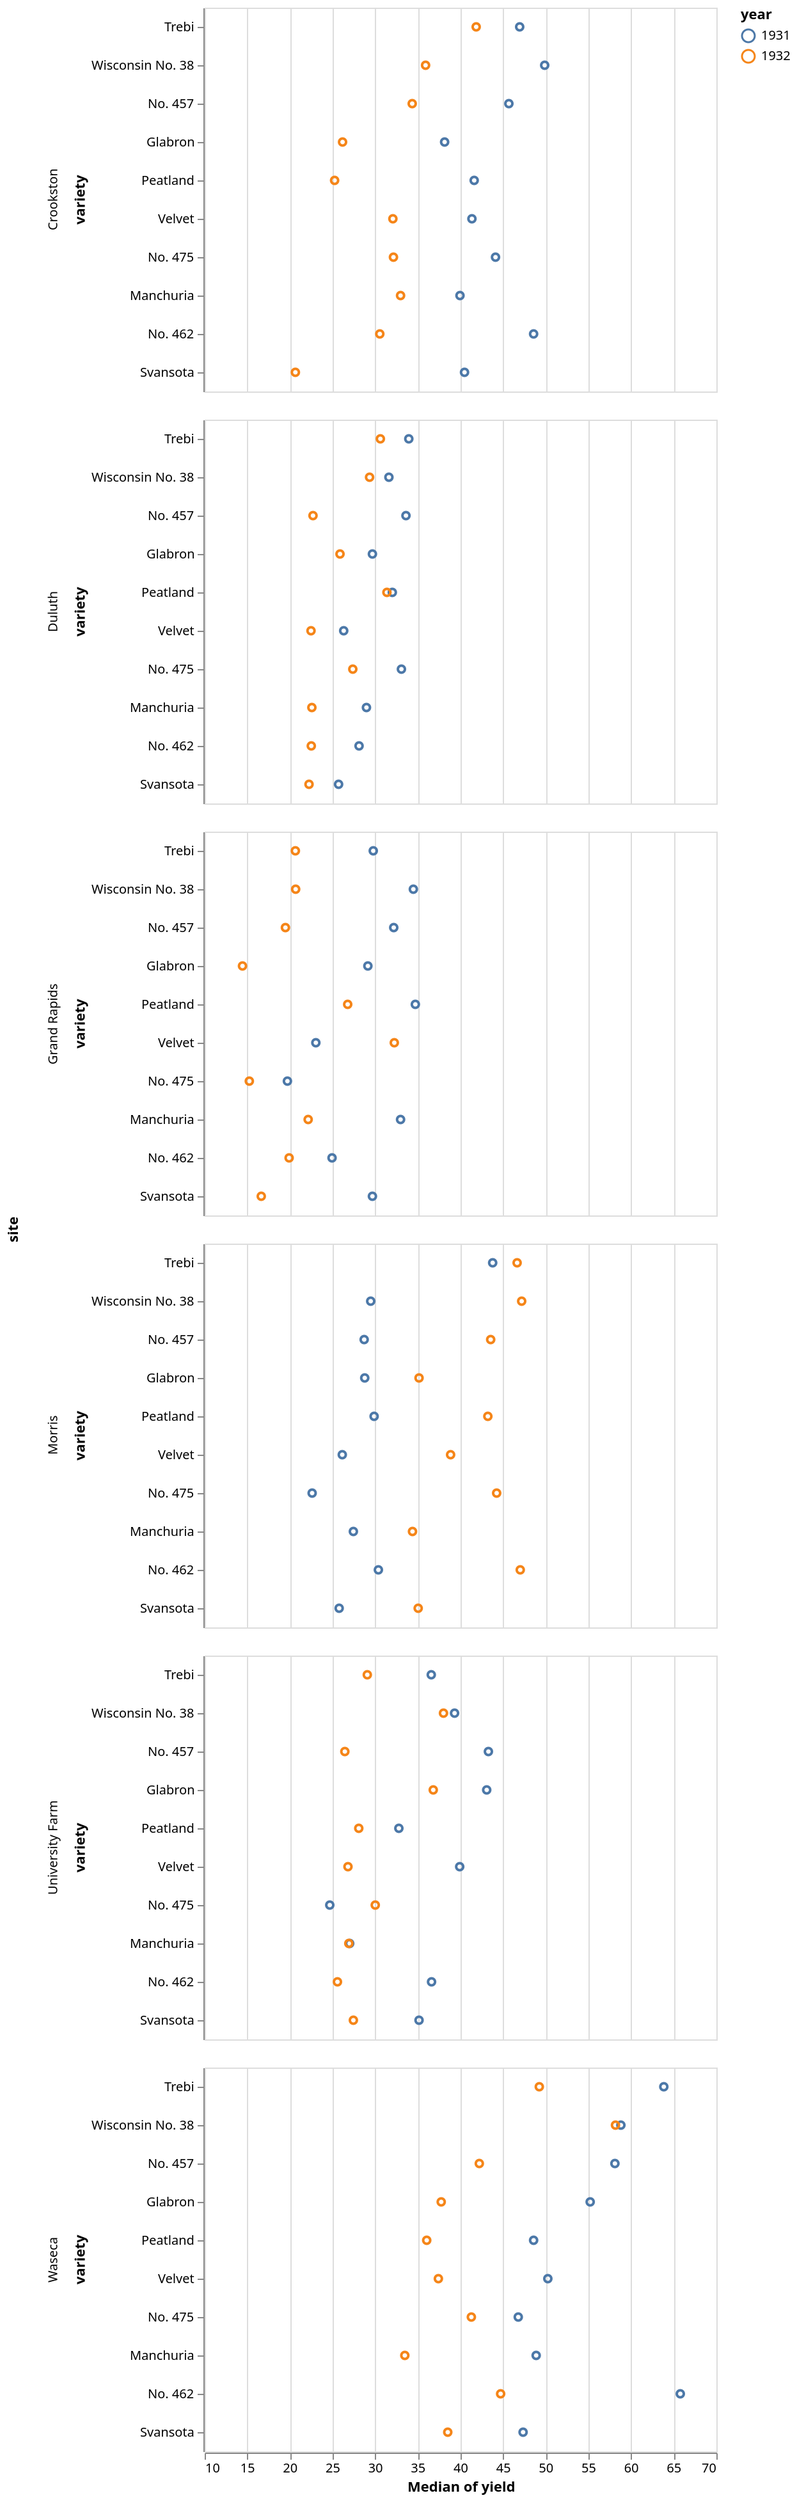 {"config": {"view": {"height": 300, "width": 400}}, "encoding": {"y": {"scale": {"rangeStep": 20}, "field": "variety", "sort": {"field": "yield", "op": "median", "order": "descending"}, "type": "nominal"}, "x": {"aggregate": "median", "field": "yield", "type": "quantitative", "scale": {"zero": false}}, "color": {"field": "year", "type": "nominal"}, "row": {"field": "site", "type": "nominal"}}, "data": {"values": [{"variety": "Manchuria", "yield": 27.0, "site": "University Farm", "year": 1931}, {"variety": "Manchuria", "yield": 48.86667, "site": "Waseca", "year": 1931}, {"variety": "Manchuria", "yield": 27.43334, "site": "Morris", "year": 1931}, {"variety": "Manchuria", "yield": 39.93333, "site": "Crookston", "year": 1931}, {"variety": "Manchuria", "yield": 32.96667, "site": "Grand Rapids", "year": 1931}, {"variety": "Manchuria", "yield": 28.96667, "site": "Duluth", "year": 1931}, {"variety": "Glabron", "yield": 43.06666, "site": "University Farm", "year": 1931}, {"variety": "Glabron", "yield": 55.2, "site": "Waseca", "year": 1931}, {"variety": "Glabron", "yield": 28.76667, "site": "Morris", "year": 1931}, {"variety": "Glabron", "yield": 38.13333, "site": "Crookston", "year": 1931}, {"variety": "Glabron", "yield": 29.13333, "site": "Grand Rapids", "year": 1931}, {"variety": "Glabron", "yield": 29.66667, "site": "Duluth", "year": 1931}, {"variety": "Svansota", "yield": 35.13333, "site": "University Farm", "year": 1931}, {"variety": "Svansota", "yield": 47.33333, "site": "Waseca", "year": 1931}, {"variety": "Svansota", "yield": 25.76667, "site": "Morris", "year": 1931}, {"variety": "Svansota", "yield": 40.46667, "site": "Crookston", "year": 1931}, {"variety": "Svansota", "yield": 29.66667, "site": "Grand Rapids", "year": 1931}, {"variety": "Svansota", "yield": 25.7, "site": "Duluth", "year": 1931}, {"variety": "Velvet", "yield": 39.9, "site": "University Farm", "year": 1931}, {"variety": "Velvet", "yield": 50.23333, "site": "Waseca", "year": 1931}, {"variety": "Velvet", "yield": 26.13333, "site": "Morris", "year": 1931}, {"variety": "Velvet", "yield": 41.33333, "site": "Crookston", "year": 1931}, {"variety": "Velvet", "yield": 23.03333, "site": "Grand Rapids", "year": 1931}, {"variety": "Velvet", "yield": 26.3, "site": "Duluth", "year": 1931}, {"variety": "Trebi", "yield": 36.56666, "site": "University Farm", "year": 1931}, {"variety": "Trebi", "yield": 63.8333, "site": "Waseca", "year": 1931}, {"variety": "Trebi", "yield": 43.76667, "site": "Morris", "year": 1931}, {"variety": "Trebi", "yield": 46.93333, "site": "Crookston", "year": 1931}, {"variety": "Trebi", "yield": 29.76667, "site": "Grand Rapids", "year": 1931}, {"variety": "Trebi", "yield": 33.93333, "site": "Duluth", "year": 1931}, {"variety": "No. 457", "yield": 43.26667, "site": "University Farm", "year": 1931}, {"variety": "No. 457", "yield": 58.1, "site": "Waseca", "year": 1931}, {"variety": "No. 457", "yield": 28.7, "site": "Morris", "year": 1931}, {"variety": "No. 457", "yield": 45.66667, "site": "Crookston", "year": 1931}, {"variety": "No. 457", "yield": 32.16667, "site": "Grand Rapids", "year": 1931}, {"variety": "No. 457", "yield": 33.6, "site": "Duluth", "year": 1931}, {"variety": "No. 462", "yield": 36.6, "site": "University Farm", "year": 1931}, {"variety": "No. 462", "yield": 65.7667, "site": "Waseca", "year": 1931}, {"variety": "No. 462", "yield": 30.36667, "site": "Morris", "year": 1931}, {"variety": "No. 462", "yield": 48.56666, "site": "Crookston", "year": 1931}, {"variety": "No. 462", "yield": 24.93334, "site": "Grand Rapids", "year": 1931}, {"variety": "No. 462", "yield": 28.1, "site": "Duluth", "year": 1931}, {"variety": "Peatland", "yield": 32.76667, "site": "University Farm", "year": 1931}, {"variety": "Peatland", "yield": 48.56666, "site": "Waseca", "year": 1931}, {"variety": "Peatland", "yield": 29.86667, "site": "Morris", "year": 1931}, {"variety": "Peatland", "yield": 41.6, "site": "Crookston", "year": 1931}, {"variety": "Peatland", "yield": 34.7, "site": "Grand Rapids", "year": 1931}, {"variety": "Peatland", "yield": 32.0, "site": "Duluth", "year": 1931}, {"variety": "No. 475", "yield": 24.66667, "site": "University Farm", "year": 1931}, {"variety": "No. 475", "yield": 46.76667, "site": "Waseca", "year": 1931}, {"variety": "No. 475", "yield": 22.6, "site": "Morris", "year": 1931}, {"variety": "No. 475", "yield": 44.1, "site": "Crookston", "year": 1931}, {"variety": "No. 475", "yield": 19.7, "site": "Grand Rapids", "year": 1931}, {"variety": "No. 475", "yield": 33.06666, "site": "Duluth", "year": 1931}, {"variety": "Wisconsin No. 38", "yield": 39.3, "site": "University Farm", "year": 1931}, {"variety": "Wisconsin No. 38", "yield": 58.8, "site": "Waseca", "year": 1931}, {"variety": "Wisconsin No. 38", "yield": 29.46667, "site": "Morris", "year": 1931}, {"variety": "Wisconsin No. 38", "yield": 49.86667, "site": "Crookston", "year": 1931}, {"variety": "Wisconsin No. 38", "yield": 34.46667, "site": "Grand Rapids", "year": 1931}, {"variety": "Wisconsin No. 38", "yield": 31.6, "site": "Duluth", "year": 1931}, {"variety": "Manchuria", "yield": 26.9, "site": "University Farm", "year": 1932}, {"variety": "Manchuria", "yield": 33.46667, "site": "Waseca", "year": 1932}, {"variety": "Manchuria", "yield": 34.36666, "site": "Morris", "year": 1932}, {"variety": "Manchuria", "yield": 32.96667, "site": "Crookston", "year": 1932}, {"variety": "Manchuria", "yield": 22.13333, "site": "Grand Rapids", "year": 1932}, {"variety": "Manchuria", "yield": 22.56667, "site": "Duluth", "year": 1932}, {"variety": "Glabron", "yield": 36.8, "site": "University Farm", "year": 1932}, {"variety": "Glabron", "yield": 37.73333, "site": "Waseca", "year": 1932}, {"variety": "Glabron", "yield": 35.13333, "site": "Morris", "year": 1932}, {"variety": "Glabron", "yield": 26.16667, "site": "Crookston", "year": 1932}, {"variety": "Glabron", "yield": 14.43333, "site": "Grand Rapids", "year": 1932}, {"variety": "Glabron", "yield": 25.86667, "site": "Duluth", "year": 1932}, {"variety": "Svansota", "yield": 27.43334, "site": "University Farm", "year": 1932}, {"variety": "Svansota", "yield": 38.5, "site": "Waseca", "year": 1932}, {"variety": "Svansota", "yield": 35.03333, "site": "Morris", "year": 1932}, {"variety": "Svansota", "yield": 20.63333, "site": "Crookston", "year": 1932}, {"variety": "Svansota", "yield": 16.63333, "site": "Grand Rapids", "year": 1932}, {"variety": "Svansota", "yield": 22.23333, "site": "Duluth", "year": 1932}, {"variety": "Velvet", "yield": 26.8, "site": "University Farm", "year": 1932}, {"variety": "Velvet", "yield": 37.4, "site": "Waseca", "year": 1932}, {"variety": "Velvet", "yield": 38.83333, "site": "Morris", "year": 1932}, {"variety": "Velvet", "yield": 32.06666, "site": "Crookston", "year": 1932}, {"variety": "Velvet", "yield": 32.23333, "site": "Grand Rapids", "year": 1932}, {"variety": "Velvet", "yield": 22.46667, "site": "Duluth", "year": 1932}, {"variety": "Trebi", "yield": 29.06667, "site": "University Farm", "year": 1932}, {"variety": "Trebi", "yield": 49.2333, "site": "Waseca", "year": 1932}, {"variety": "Trebi", "yield": 46.63333, "site": "Morris", "year": 1932}, {"variety": "Trebi", "yield": 41.83333, "site": "Crookston", "year": 1932}, {"variety": "Trebi", "yield": 20.63333, "site": "Grand Rapids", "year": 1932}, {"variety": "Trebi", "yield": 30.6, "site": "Duluth", "year": 1932}, {"variety": "No. 457", "yield": 26.43334, "site": "University Farm", "year": 1932}, {"variety": "No. 457", "yield": 42.2, "site": "Waseca", "year": 1932}, {"variety": "No. 457", "yield": 43.53334, "site": "Morris", "year": 1932}, {"variety": "No. 457", "yield": 34.33333, "site": "Crookston", "year": 1932}, {"variety": "No. 457", "yield": 19.46667, "site": "Grand Rapids", "year": 1932}, {"variety": "No. 457", "yield": 22.7, "site": "Duluth", "year": 1932}, {"variety": "No. 462", "yield": 25.56667, "site": "University Farm", "year": 1932}, {"variety": "No. 462", "yield": 44.7, "site": "Waseca", "year": 1932}, {"variety": "No. 462", "yield": 47.0, "site": "Morris", "year": 1932}, {"variety": "No. 462", "yield": 30.53333, "site": "Crookston", "year": 1932}, {"variety": "No. 462", "yield": 19.9, "site": "Grand Rapids", "year": 1932}, {"variety": "No. 462", "yield": 22.5, "site": "Duluth", "year": 1932}, {"variety": "Peatland", "yield": 28.06667, "site": "University Farm", "year": 1932}, {"variety": "Peatland", "yield": 36.03333, "site": "Waseca", "year": 1932}, {"variety": "Peatland", "yield": 43.2, "site": "Morris", "year": 1932}, {"variety": "Peatland", "yield": 25.23333, "site": "Crookston", "year": 1932}, {"variety": "Peatland", "yield": 26.76667, "site": "Grand Rapids", "year": 1932}, {"variety": "Peatland", "yield": 31.36667, "site": "Duluth", "year": 1932}, {"variety": "No. 475", "yield": 30.0, "site": "University Farm", "year": 1932}, {"variety": "No. 475", "yield": 41.26667, "site": "Waseca", "year": 1932}, {"variety": "No. 475", "yield": 44.23333, "site": "Morris", "year": 1932}, {"variety": "No. 475", "yield": 32.13333, "site": "Crookston", "year": 1932}, {"variety": "No. 475", "yield": 15.23333, "site": "Grand Rapids", "year": 1932}, {"variety": "No. 475", "yield": 27.36667, "site": "Duluth", "year": 1932}, {"variety": "Wisconsin No. 38", "yield": 38.0, "site": "University Farm", "year": 1932}, {"variety": "Wisconsin No. 38", "yield": 58.16667, "site": "Waseca", "year": 1932}, {"variety": "Wisconsin No. 38", "yield": 47.16667, "site": "Morris", "year": 1932}, {"variety": "Wisconsin No. 38", "yield": 35.9, "site": "Crookston", "year": 1932}, {"variety": "Wisconsin No. 38", "yield": 20.66667, "site": "Grand Rapids", "year": 1932}, {"variety": "Wisconsin No. 38", "yield": 29.33333, "site": "Duluth", "year": 1932}]}, "mark": "point", "$schema": "https://vega.github.io/schema/vega-lite/v2.4.1.json"}